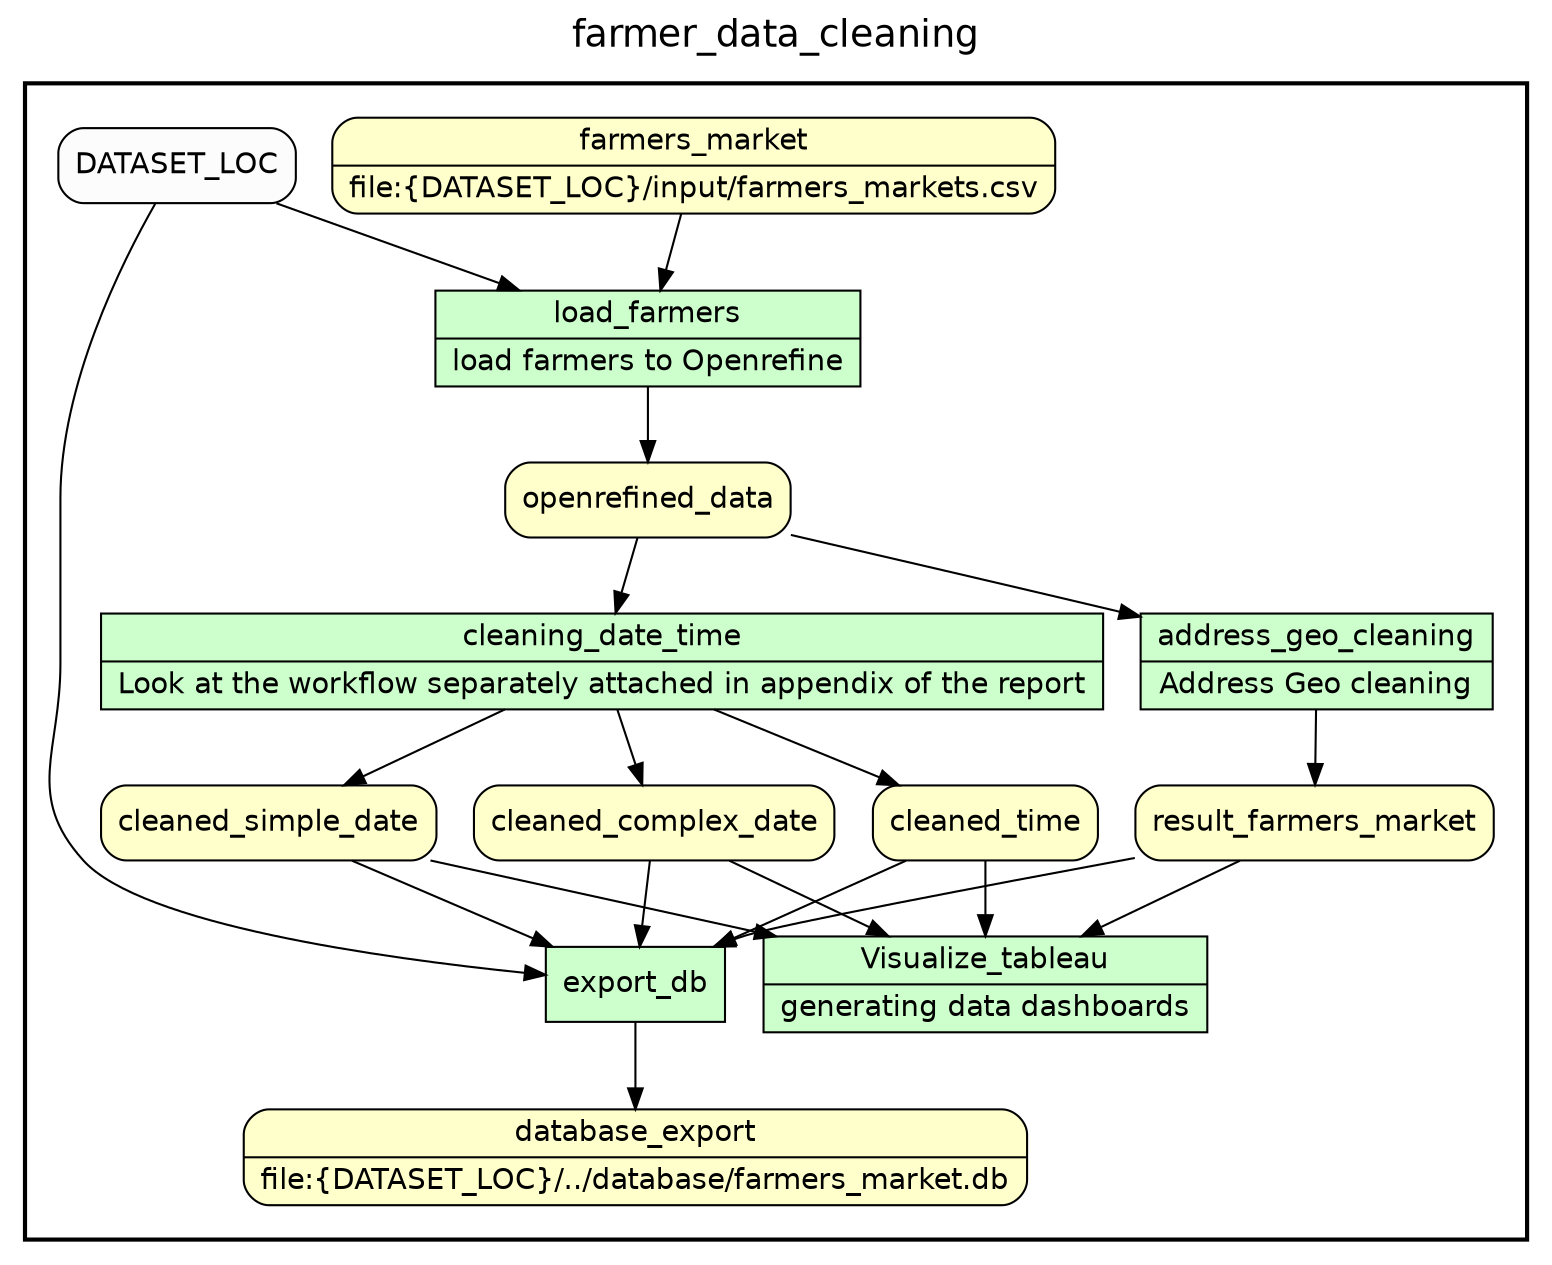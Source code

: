 
/* Start of top-level graph */
digraph Workflow {
rankdir=TB

/* Title for graph */
fontname=Helvetica; fontsize=18; labelloc=t
label=farmer_data_cleaning

/* Start of double cluster for drawing box around nodes in workflow */
subgraph cluster_workflow_box_outer { label=""; color=black; penwidth=2
subgraph cluster_workflow_box_inner { label=""; penwidth=0

/* Style for nodes representing atomic programs in workflow */
node[shape=box style=filled fillcolor="#CCFFCC" peripheries=1 fontname=Helvetica]

/* Nodes representing atomic programs in workflow */
load_farmers [shape=record rankdir=LR label="{<f0> load_farmers |<f1> load farmers to Openrefine}"];
cleaning_date_time [shape=record rankdir=LR label="{<f0> cleaning_date_time |<f1> Look at the workflow separately attached in appendix of the report}"];
address_geo_cleaning [shape=record rankdir=LR label="{<f0> address_geo_cleaning |<f1> Address Geo cleaning}"];
export_db
Visualize_tableau [shape=record rankdir=LR label="{<f0> Visualize_tableau |<f1> generating data dashboards}"];

/* Style for nodes representing non-parameter data channels in workflow */
node[shape=box style="rounded,filled" fillcolor="#FFFFCC" peripheries=1 fontname=Helvetica]

/* Nodes for non-parameter data channels in workflow */
database_export [shape=record rankdir=LR label="{<f0> database_export |<f1> file\:\{DATASET_LOC\}/../database/farmers_market.db}"];
farmers_market [shape=record rankdir=LR label="{<f0> farmers_market |<f1> file\:\{DATASET_LOC\}/input/farmers_markets.csv}"];
openrefined_data
cleaned_simple_date
cleaned_complex_date
cleaned_time
result_farmers_market

/* Style for nodes representing parameter channels in workflow */
node[shape=box style="rounded,filled" fillcolor="#FCFCFC" peripheries=1 fontname=Helvetica]

/* Nodes representing parameter channels in workflow */

/* Edges representing connections between programs and channels */
load_farmers -> openrefined_data
DATASET_LOC -> load_farmers
farmers_market -> load_farmers
cleaning_date_time -> cleaned_simple_date
cleaning_date_time -> cleaned_complex_date
cleaning_date_time -> cleaned_time
openrefined_data -> cleaning_date_time
address_geo_cleaning -> result_farmers_market
openrefined_data -> address_geo_cleaning
export_db -> database_export
DATASET_LOC -> export_db
cleaned_simple_date -> export_db
cleaned_complex_date -> export_db
cleaned_time -> export_db
result_farmers_market -> export_db
result_farmers_market -> Visualize_tableau
cleaned_simple_date -> Visualize_tableau
cleaned_complex_date -> Visualize_tableau
cleaned_time -> Visualize_tableau

/* End of double cluster for drawing box around nodes in workflow */
}}

/* End of top-level graph */
}
